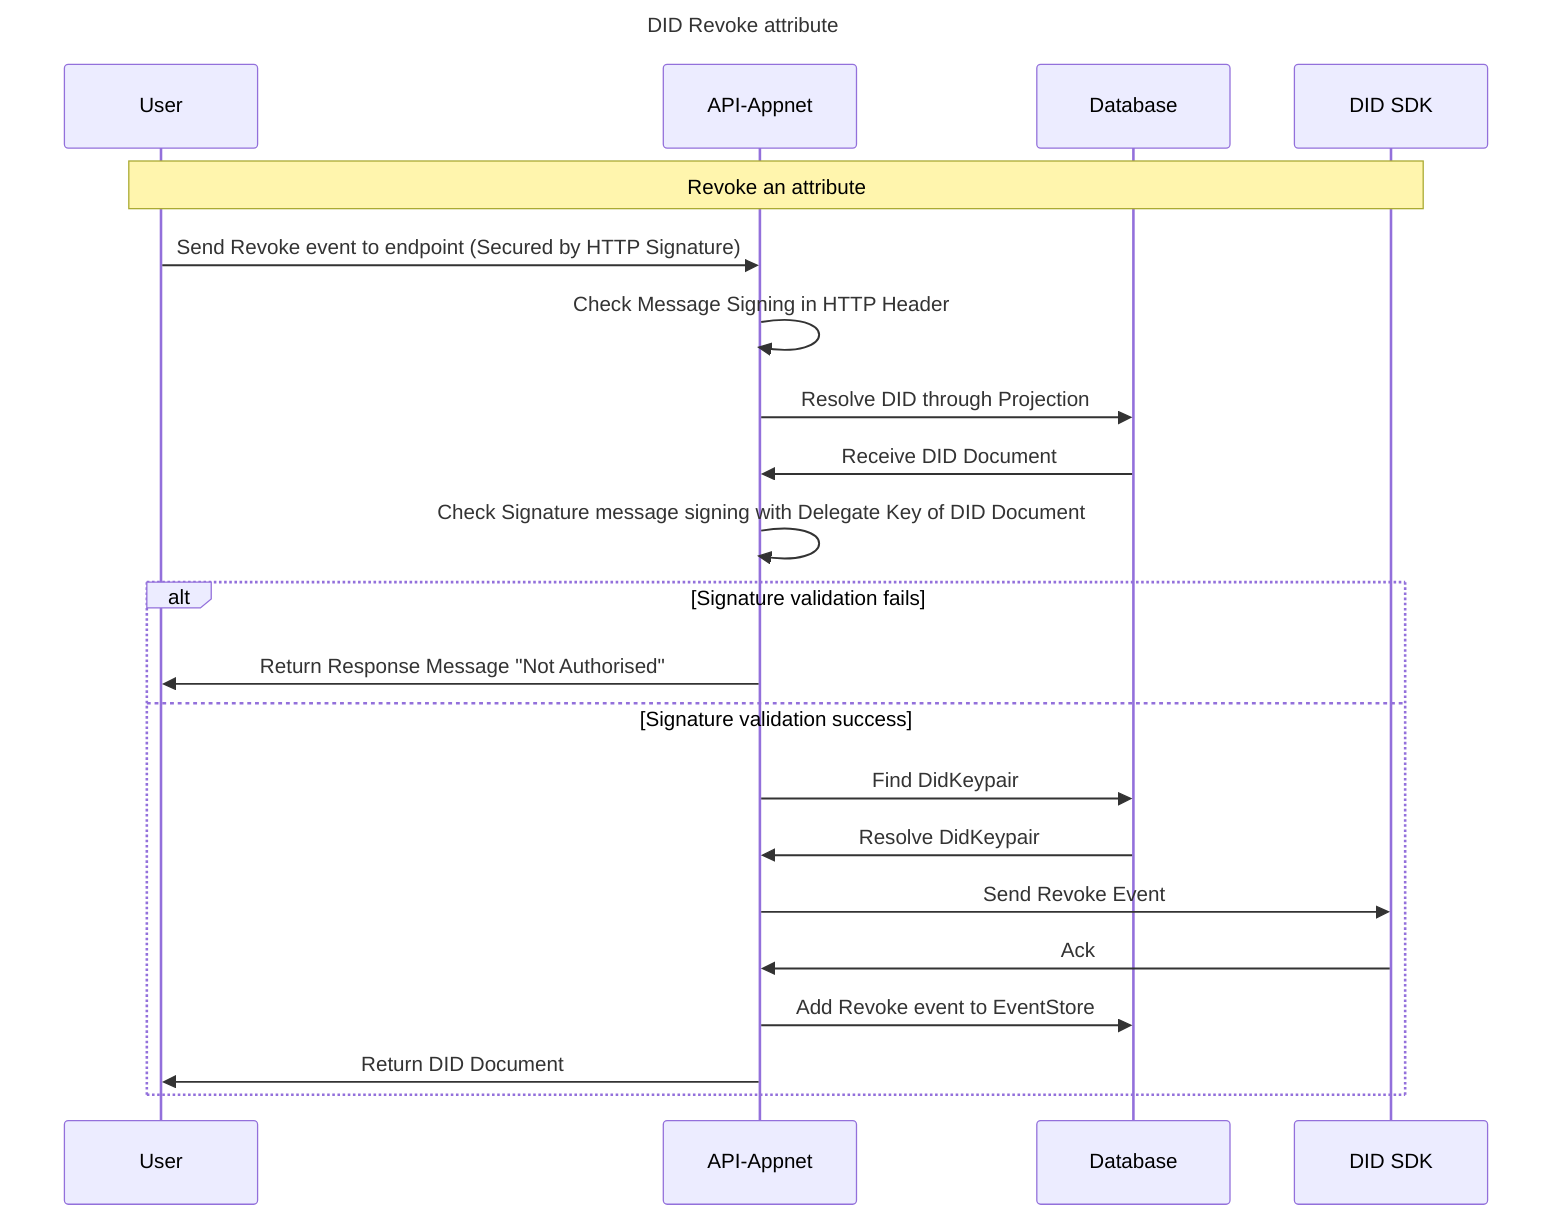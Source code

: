 sequenceDiagram
Title: DID Revoke attribute

participant Subject as User
participant API as API-Appnet
participant Database as Database
participant DIDSDK as DID SDK

note over Subject,DIDSDK: Revoke an attribute
Subject ->> API: Send Revoke event to endpoint (Secured by HTTP Signature)
API ->> API: Check Message Signing in HTTP Header
API ->> Database: Resolve DID through Projection
Database ->> API: Receive DID Document
API ->> API: Check Signature message signing with Delegate Key of DID Document
alt Signature validation fails
API ->> Subject: Return Response Message "Not Authorised"
else Signature validation success
API ->> Database: Find DidKeypair
Database ->> API: Resolve DidKeypair
API ->> DIDSDK: Send Revoke Event
DIDSDK ->> API: Ack
API ->> Database: Add Revoke event to EventStore
API ->> Subject: Return DID Document
end